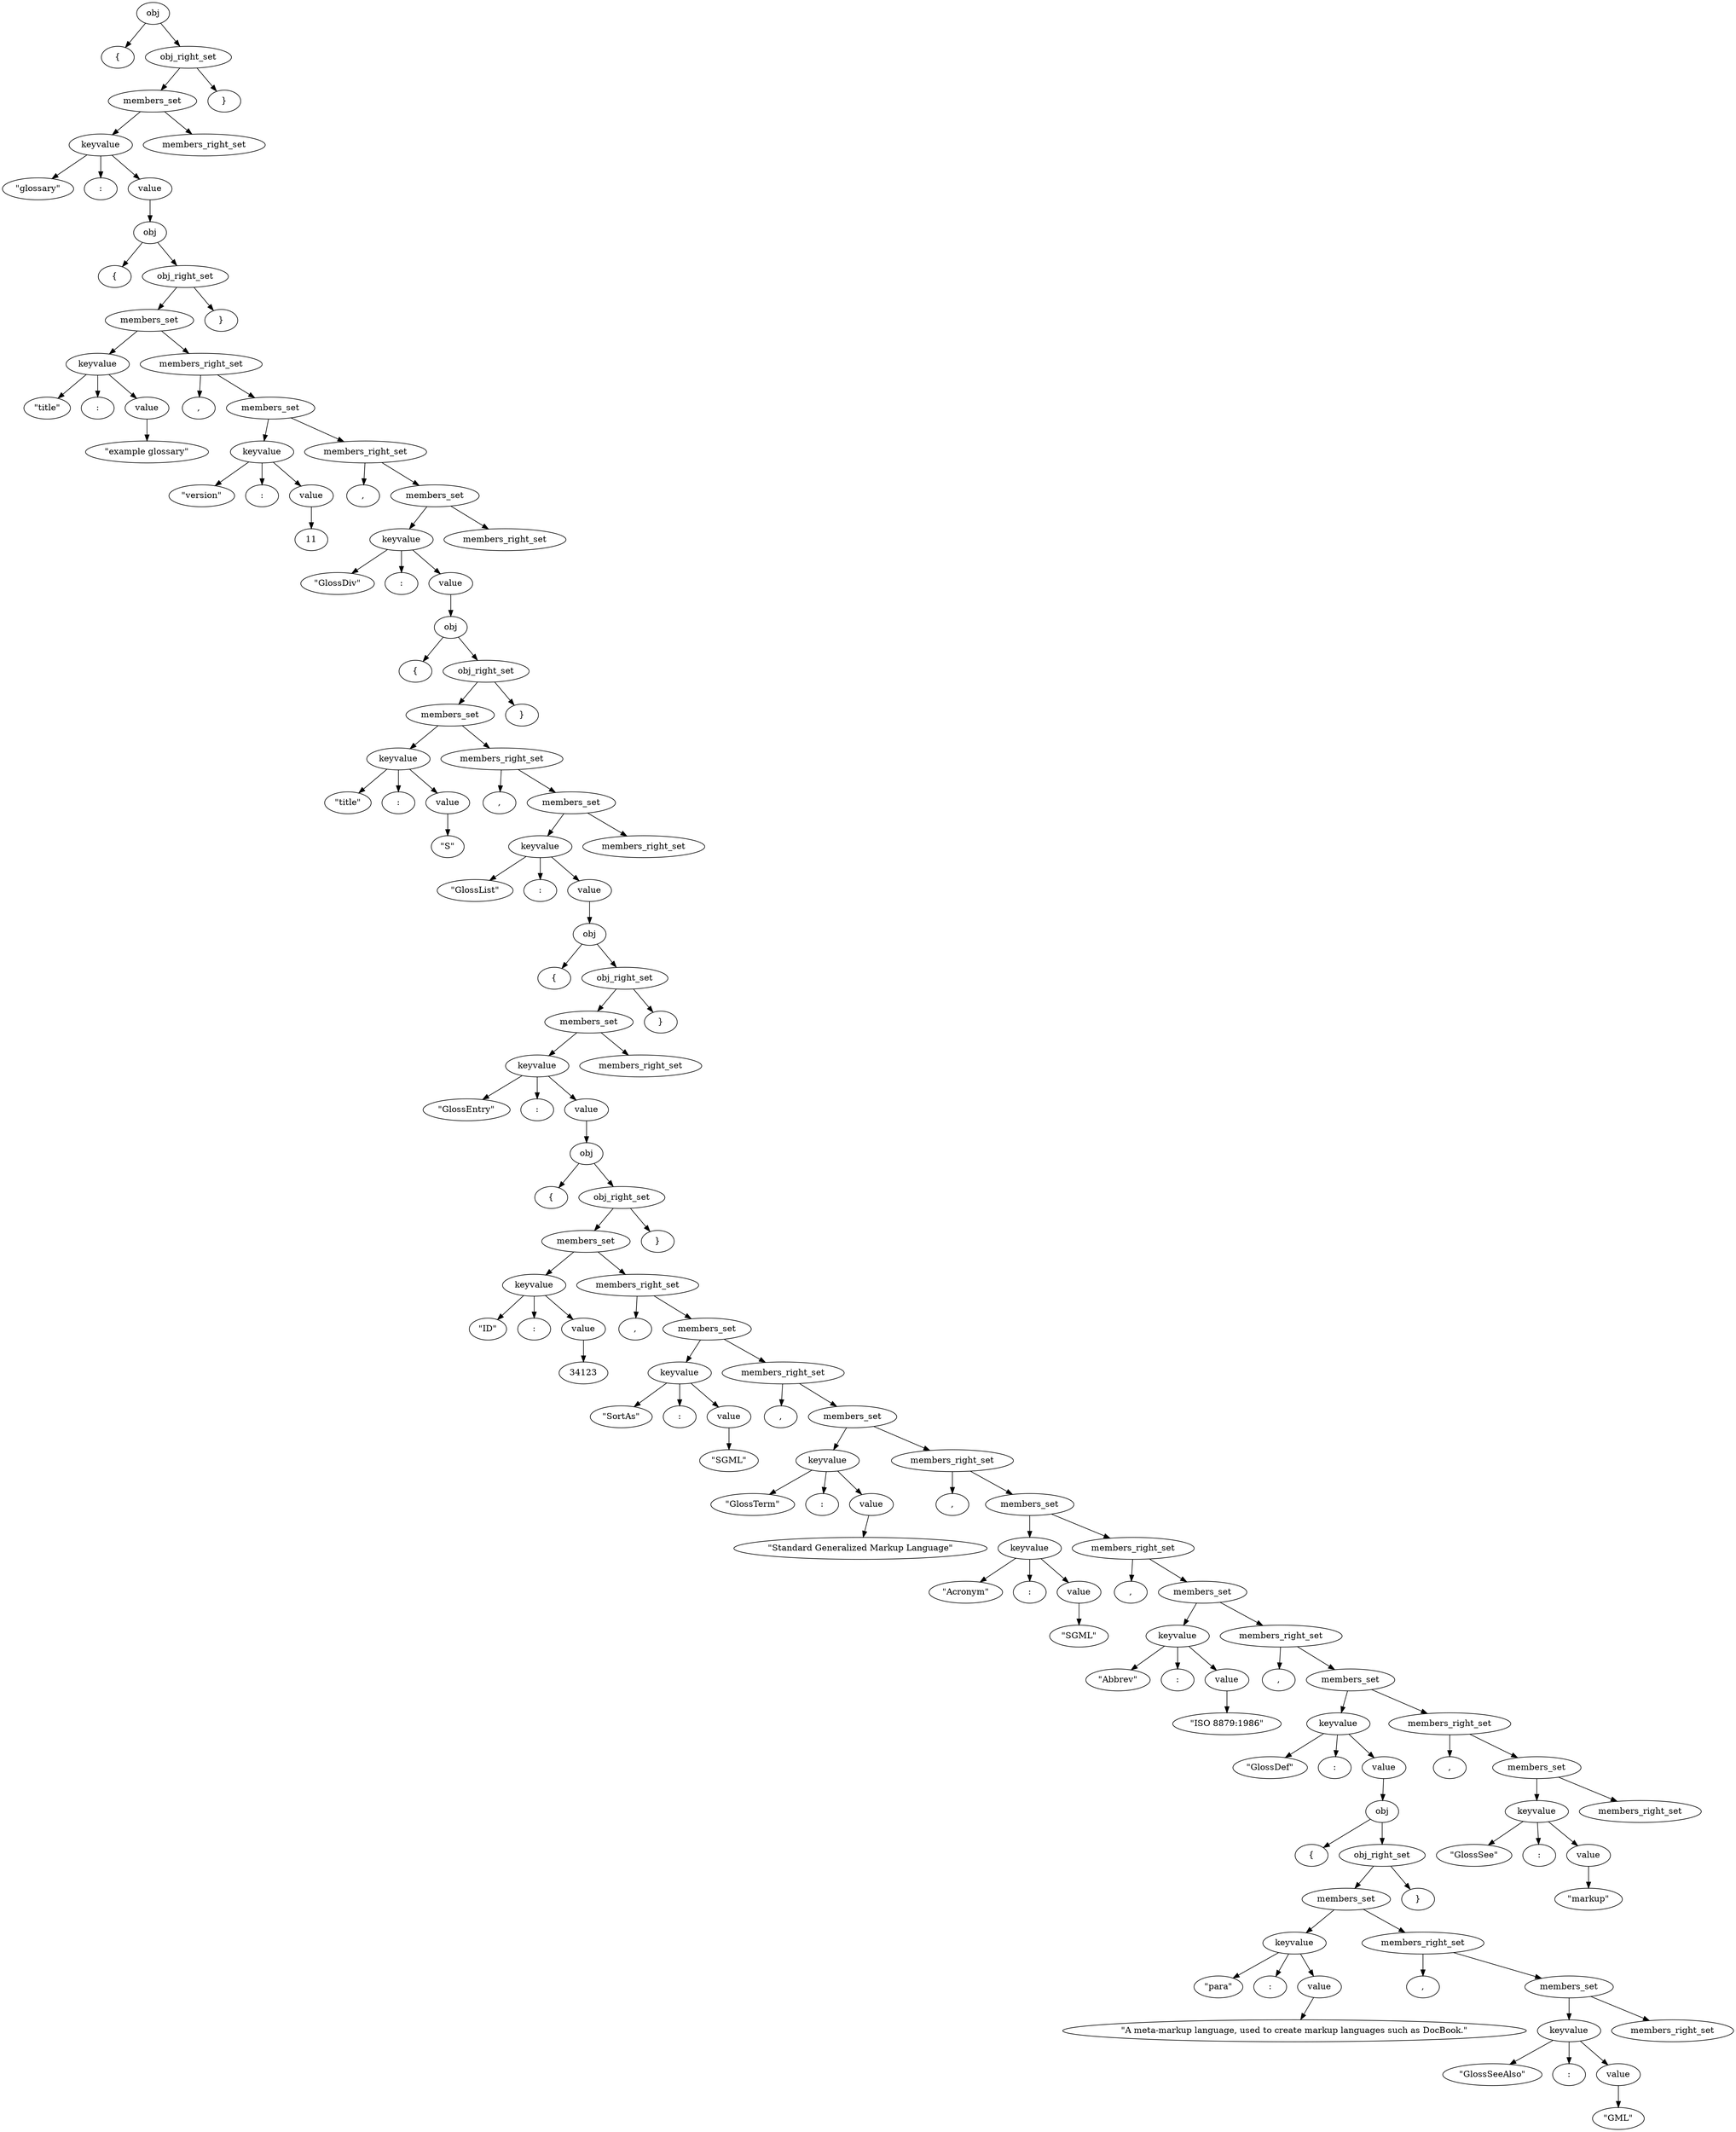 digraph G {
    0 [label="obj"];
    1 [label="{"];
    2 [label="obj_right_set"];
    3 [label="members_set"];
    4 [label="keyvalue"];
    5 [label="\"glossary\""];
    6 [label=":"];
    7 [label="value"];
    8 [label="obj"];
    9 [label="{"];
    10 [label="obj_right_set"];
    11 [label="members_set"];
    12 [label="keyvalue"];
    13 [label="\"title\""];
    14 [label=":"];
    15 [label="value"];
    16 [label="\"example glossary\""];
    17 [label="members_right_set"];
    18 [label=","];
    19 [label="members_set"];
    20 [label="keyvalue"];
    21 [label="\"version\""];
    22 [label=":"];
    23 [label="value"];
    24 [label="11"];
    25 [label="members_right_set"];
    26 [label=","];
    27 [label="members_set"];
    28 [label="keyvalue"];
    29 [label="\"GlossDiv\""];
    30 [label=":"];
    31 [label="value"];
    32 [label="obj"];
    33 [label="{"];
    34 [label="obj_right_set"];
    35 [label="members_set"];
    36 [label="keyvalue"];
    37 [label="\"title\""];
    38 [label=":"];
    39 [label="value"];
    40 [label="\"S\""];
    41 [label="members_right_set"];
    42 [label=","];
    43 [label="members_set"];
    44 [label="keyvalue"];
    45 [label="\"GlossList\""];
    46 [label=":"];
    47 [label="value"];
    48 [label="obj"];
    49 [label="{"];
    50 [label="obj_right_set"];
    51 [label="members_set"];
    52 [label="keyvalue"];
    53 [label="\"GlossEntry\""];
    54 [label=":"];
    55 [label="value"];
    56 [label="obj"];
    57 [label="{"];
    58 [label="obj_right_set"];
    59 [label="members_set"];
    60 [label="keyvalue"];
    61 [label="\"ID\""];
    62 [label=":"];
    63 [label="value"];
    64 [label="34123"];
    65 [label="members_right_set"];
    66 [label=","];
    67 [label="members_set"];
    68 [label="keyvalue"];
    69 [label="\"SortAs\""];
    70 [label=":"];
    71 [label="value"];
    72 [label="\"SGML\""];
    73 [label="members_right_set"];
    74 [label=","];
    75 [label="members_set"];
    76 [label="keyvalue"];
    77 [label="\"GlossTerm\""];
    78 [label=":"];
    79 [label="value"];
    80 [label="\"Standard Generalized Markup Language\""];
    81 [label="members_right_set"];
    82 [label=","];
    83 [label="members_set"];
    84 [label="keyvalue"];
    85 [label="\"Acronym\""];
    86 [label=":"];
    87 [label="value"];
    88 [label="\"SGML\""];
    89 [label="members_right_set"];
    90 [label=","];
    91 [label="members_set"];
    92 [label="keyvalue"];
    93 [label="\"Abbrev\""];
    94 [label=":"];
    95 [label="value"];
    96 [label="\"ISO 8879:1986\""];
    97 [label="members_right_set"];
    98 [label=","];
    99 [label="members_set"];
    100 [label="keyvalue"];
    101 [label="\"GlossDef\""];
    102 [label=":"];
    103 [label="value"];
    104 [label="obj"];
    105 [label="{"];
    106 [label="obj_right_set"];
    107 [label="members_set"];
    108 [label="keyvalue"];
    109 [label="\"para\""];
    110 [label=":"];
    111 [label="value"];
    112 [label="\"A meta-markup language, used to create markup languages such as DocBook.\""];
    113 [label="members_right_set"];
    114 [label=","];
    115 [label="members_set"];
    116 [label="keyvalue"];
    117 [label="\"GlossSeeAlso\""];
    118 [label=":"];
    119 [label="value"];
    120 [label="\"GML\""];
    121 [label="members_right_set"];
    122 [label="}"];
    123 [label="members_right_set"];
    124 [label=","];
    125 [label="members_set"];
    126 [label="keyvalue"];
    127 [label="\"GlossSee\""];
    128 [label=":"];
    129 [label="value"];
    130 [label="\"markup\""];
    131 [label="members_right_set"];
    132 [label="}"];
    133 [label="members_right_set"];
    134 [label="}"];
    135 [label="members_right_set"];
    136 [label="}"];
    137 [label="members_right_set"];
    138 [label="}"];
    139 [label="members_right_set"];
    140 [label="}"];

    15 -> 16;
    12 -> 13;
    12 -> 14;
    12 -> 15;
    23 -> 24;
    20 -> 21;
    20 -> 22;
    20 -> 23;
    39 -> 40;
    36 -> 37;
    36 -> 38;
    36 -> 39;
    63 -> 64;
    60 -> 61;
    60 -> 62;
    60 -> 63;
    71 -> 72;
    68 -> 69;
    68 -> 70;
    68 -> 71;
    79 -> 80;
    76 -> 77;
    76 -> 78;
    76 -> 79;
    87 -> 88;
    84 -> 85;
    84 -> 86;
    84 -> 87;
    95 -> 96;
    92 -> 93;
    92 -> 94;
    92 -> 95;
    111 -> 112;
    108 -> 109;
    108 -> 110;
    108 -> 111;
    119 -> 120;
    116 -> 117;
    116 -> 118;
    116 -> 119;
    115 -> 116;
    115 -> 121;
    113 -> 114;
    113 -> 115;
    107 -> 108;
    107 -> 113;
    106 -> 107;
    106 -> 122;
    104 -> 105;
    104 -> 106;
    103 -> 104;
    100 -> 101;
    100 -> 102;
    100 -> 103;
    129 -> 130;
    126 -> 127;
    126 -> 128;
    126 -> 129;
    125 -> 126;
    125 -> 131;
    123 -> 124;
    123 -> 125;
    99 -> 100;
    99 -> 123;
    97 -> 98;
    97 -> 99;
    91 -> 92;
    91 -> 97;
    89 -> 90;
    89 -> 91;
    83 -> 84;
    83 -> 89;
    81 -> 82;
    81 -> 83;
    75 -> 76;
    75 -> 81;
    73 -> 74;
    73 -> 75;
    67 -> 68;
    67 -> 73;
    65 -> 66;
    65 -> 67;
    59 -> 60;
    59 -> 65;
    58 -> 59;
    58 -> 132;
    56 -> 57;
    56 -> 58;
    55 -> 56;
    52 -> 53;
    52 -> 54;
    52 -> 55;
    51 -> 52;
    51 -> 133;
    50 -> 51;
    50 -> 134;
    48 -> 49;
    48 -> 50;
    47 -> 48;
    44 -> 45;
    44 -> 46;
    44 -> 47;
    43 -> 44;
    43 -> 135;
    41 -> 42;
    41 -> 43;
    35 -> 36;
    35 -> 41;
    34 -> 35;
    34 -> 136;
    32 -> 33;
    32 -> 34;
    31 -> 32;
    28 -> 29;
    28 -> 30;
    28 -> 31;
    27 -> 28;
    27 -> 137;
    25 -> 26;
    25 -> 27;
    19 -> 20;
    19 -> 25;
    17 -> 18;
    17 -> 19;
    11 -> 12;
    11 -> 17;
    10 -> 11;
    10 -> 138;
    8 -> 9;
    8 -> 10;
    7 -> 8;
    4 -> 5;
    4 -> 6;
    4 -> 7;
    3 -> 4;
    3 -> 139;
    2 -> 3;
    2 -> 140;
    0 -> 1;
    0 -> 2;
}